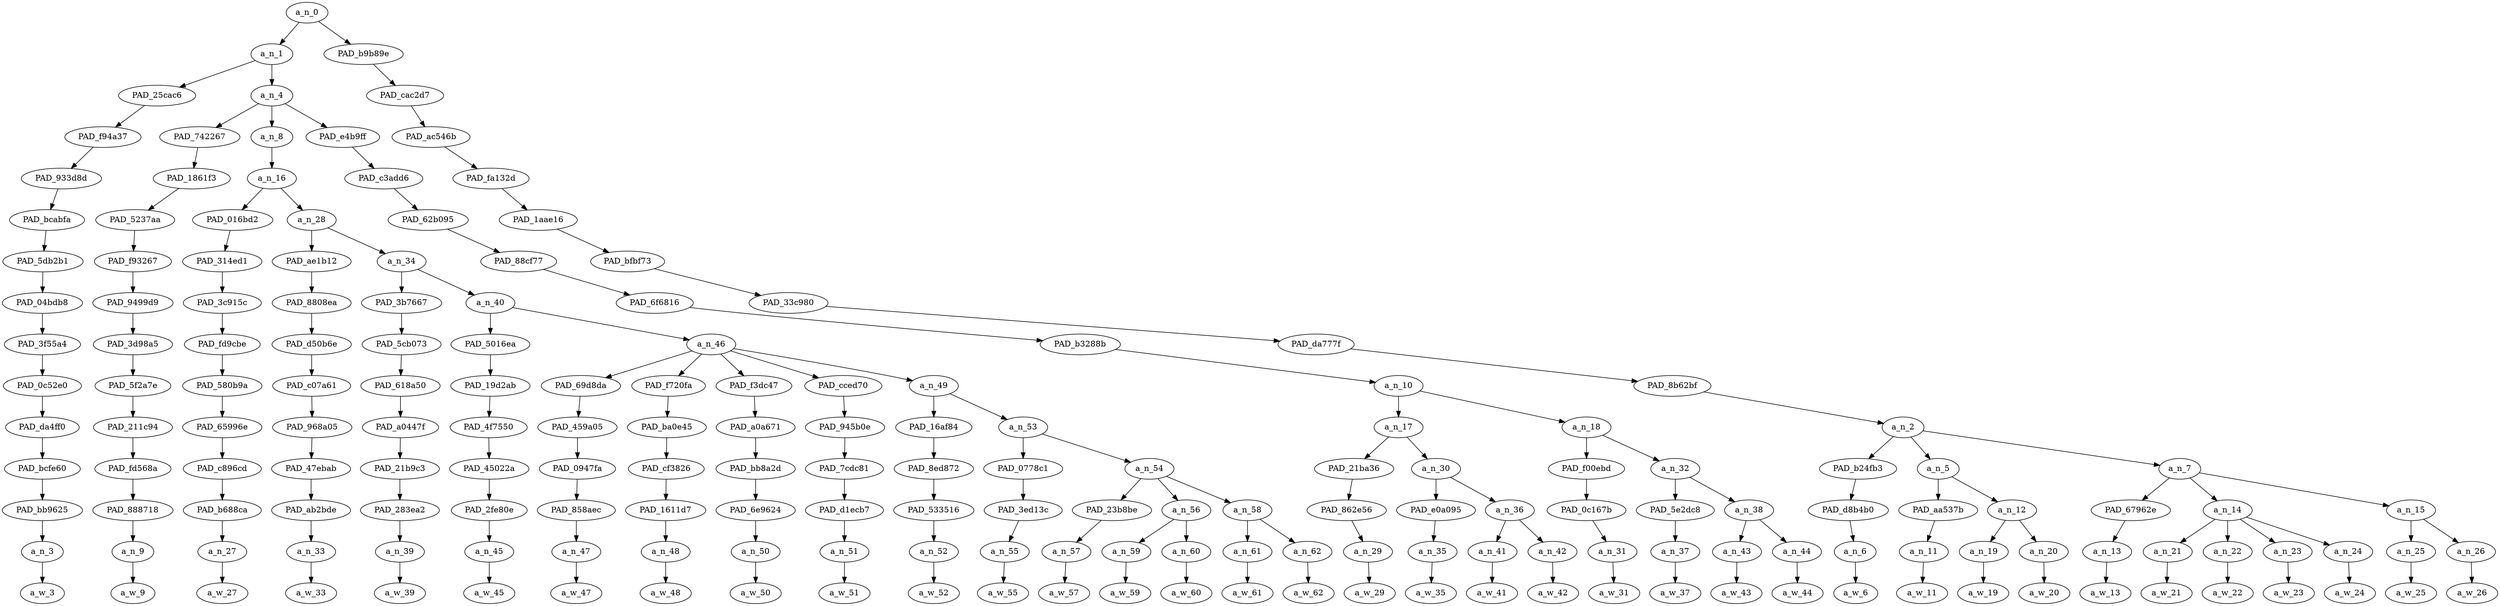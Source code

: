 strict digraph "" {
	a_n_0	[div_dir=1,
		index=0,
		level=14,
		pos="17.412413194444447,14!",
		text_span="[0, 1, 2, 3, 4, 5, 6, 7, 8, 9, 10, 11, 12, 13, 14, 15, 16, 17, 18, 19, 20, 21, 22, 23, 24, 25, 26, 27, 28, 29, 30, 31, 32, 33, 34, \
35]",
		value=1.00000002];
	a_n_1	[div_dir=1,
		index=0,
		level=13,
		pos="6.352604166666667,13!",
		text_span="[0, 1, 2, 3, 4, 5, 6, 7, 8, 9, 10, 11, 12, 13, 14, 15, 16, 17, 18, 19, 20, 21, 22, 23, 24]",
		value=0.70367562];
	a_n_0 -> a_n_1;
	PAD_b9b89e	[div_dir=1,
		index=1,
		level=13,
		pos="28.472222222222225,13!",
		text_span="[25, 26, 27, 28, 29, 30, 31, 32, 33, 34, 35]",
		value=0.29600086];
	a_n_0 -> PAD_b9b89e;
	PAD_25cac6	[div_dir=1,
		index=0,
		level=12,
		pos="0.0,12!",
		text_span="[0]",
		value=0.10280701];
	a_n_1 -> PAD_25cac6;
	a_n_4	[div_dir=1,
		index=1,
		level=12,
		pos="12.705208333333333,12!",
		text_span="[1, 2, 3, 4, 5, 6, 7, 8, 9, 10, 11, 12, 13, 14, 15, 16, 17, 18, 19, 20, 21, 22, 23, 24]",
		value=0.60068028];
	a_n_1 -> a_n_4;
	PAD_f94a37	[div_dir=1,
		index=0,
		level=11,
		pos="0.0,11!",
		text_span="[0]",
		value=0.10280701];
	PAD_25cac6 -> PAD_f94a37;
	PAD_933d8d	[div_dir=1,
		index=0,
		level=10,
		pos="0.0,10!",
		text_span="[0]",
		value=0.10280701];
	PAD_f94a37 -> PAD_933d8d;
	PAD_bcabfa	[div_dir=1,
		index=0,
		level=9,
		pos="0.0,9!",
		text_span="[0]",
		value=0.10280701];
	PAD_933d8d -> PAD_bcabfa;
	PAD_5db2b1	[div_dir=1,
		index=0,
		level=8,
		pos="0.0,8!",
		text_span="[0]",
		value=0.10280701];
	PAD_bcabfa -> PAD_5db2b1;
	PAD_04bdb8	[div_dir=1,
		index=0,
		level=7,
		pos="0.0,7!",
		text_span="[0]",
		value=0.10280701];
	PAD_5db2b1 -> PAD_04bdb8;
	PAD_3f55a4	[div_dir=1,
		index=0,
		level=6,
		pos="0.0,6!",
		text_span="[0]",
		value=0.10280701];
	PAD_04bdb8 -> PAD_3f55a4;
	PAD_0c52e0	[div_dir=1,
		index=0,
		level=5,
		pos="0.0,5!",
		text_span="[0]",
		value=0.10280701];
	PAD_3f55a4 -> PAD_0c52e0;
	PAD_da4ff0	[div_dir=1,
		index=0,
		level=4,
		pos="0.0,4!",
		text_span="[0]",
		value=0.10280701];
	PAD_0c52e0 -> PAD_da4ff0;
	PAD_bcfe60	[div_dir=1,
		index=0,
		level=3,
		pos="0.0,3!",
		text_span="[0]",
		value=0.10280701];
	PAD_da4ff0 -> PAD_bcfe60;
	PAD_bb9625	[div_dir=1,
		index=0,
		level=2,
		pos="0.0,2!",
		text_span="[0]",
		value=0.10280701];
	PAD_bcfe60 -> PAD_bb9625;
	a_n_3	[div_dir=1,
		index=0,
		level=1,
		pos="0.0,1!",
		text_span="[0]",
		value=0.10280701];
	PAD_bb9625 -> a_n_3;
	a_w_3	[div_dir=0,
		index=0,
		level=0,
		pos="0,0!",
		text_span="[0]",
		value=jim_jordan];
	a_n_3 -> a_w_3;
	PAD_742267	[div_dir=-1,
		index=2,
		level=11,
		pos="16.0,11!",
		text_span="[16]",
		value=0.01752862];
	a_n_4 -> PAD_742267;
	a_n_8	[div_dir=1,
		index=1,
		level=11,
		pos="2.240625,11!",
		text_span="[1, 2, 3, 4, 5, 6, 7, 8, 9, 10, 11, 12, 13, 14, 15]",
		value=0.26617189];
	a_n_4 -> a_n_8;
	PAD_e4b9ff	[div_dir=1,
		index=3,
		level=11,
		pos="19.875,11!",
		text_span="[17, 18, 19, 20, 21, 22, 23, 24]",
		value=0.31689434];
	a_n_4 -> PAD_e4b9ff;
	PAD_1861f3	[div_dir=-1,
		index=2,
		level=10,
		pos="16.0,10!",
		text_span="[16]",
		value=0.01752862];
	PAD_742267 -> PAD_1861f3;
	PAD_5237aa	[div_dir=-1,
		index=3,
		level=9,
		pos="16.0,9!",
		text_span="[16]",
		value=0.01752862];
	PAD_1861f3 -> PAD_5237aa;
	PAD_f93267	[div_dir=-1,
		index=4,
		level=8,
		pos="16.0,8!",
		text_span="[16]",
		value=0.01752862];
	PAD_5237aa -> PAD_f93267;
	PAD_9499d9	[div_dir=-1,
		index=5,
		level=7,
		pos="16.0,7!",
		text_span="[16]",
		value=0.01752862];
	PAD_f93267 -> PAD_9499d9;
	PAD_3d98a5	[div_dir=-1,
		index=6,
		level=6,
		pos="16.0,6!",
		text_span="[16]",
		value=0.01752862];
	PAD_9499d9 -> PAD_3d98a5;
	PAD_5f2a7e	[div_dir=-1,
		index=10,
		level=5,
		pos="16.0,5!",
		text_span="[16]",
		value=0.01752862];
	PAD_3d98a5 -> PAD_5f2a7e;
	PAD_211c94	[div_dir=-1,
		index=11,
		level=4,
		pos="16.0,4!",
		text_span="[16]",
		value=0.01752862];
	PAD_5f2a7e -> PAD_211c94;
	PAD_fd568a	[div_dir=-1,
		index=12,
		level=3,
		pos="16.0,3!",
		text_span="[16]",
		value=0.01752862];
	PAD_211c94 -> PAD_fd568a;
	PAD_888718	[div_dir=-1,
		index=14,
		level=2,
		pos="16.0,2!",
		text_span="[16]",
		value=0.01752862];
	PAD_fd568a -> PAD_888718;
	a_n_9	[div_dir=-1,
		index=16,
		level=1,
		pos="16.0,1!",
		text_span="[16]",
		value=0.01752862];
	PAD_888718 -> a_n_9;
	a_w_9	[div_dir=0,
		index=16,
		level=0,
		pos="16,0!",
		text_span="[16]",
		value=and1];
	a_n_9 -> a_w_9;
	a_n_16	[div_dir=1,
		index=1,
		level=10,
		pos="2.240625,10!",
		text_span="[1, 2, 3, 4, 5, 6, 7, 8, 9, 10, 11, 12, 13, 14, 15]",
		value=0.26611653];
	a_n_8 -> a_n_16;
	PAD_016bd2	[div_dir=1,
		index=1,
		level=9,
		pos="1.0,9!",
		text_span="[1]",
		value=0.01580220];
	a_n_16 -> PAD_016bd2;
	a_n_28	[div_dir=1,
		index=2,
		level=9,
		pos="3.48125,9!",
		text_span="[2, 3, 4, 5, 6, 7, 8, 9, 10, 11, 12, 13, 14, 15]",
		value=0.25025896];
	a_n_16 -> a_n_28;
	PAD_314ed1	[div_dir=1,
		index=1,
		level=8,
		pos="1.0,8!",
		text_span="[1]",
		value=0.01580220];
	PAD_016bd2 -> PAD_314ed1;
	PAD_3c915c	[div_dir=1,
		index=1,
		level=7,
		pos="1.0,7!",
		text_span="[1]",
		value=0.01580220];
	PAD_314ed1 -> PAD_3c915c;
	PAD_fd9cbe	[div_dir=1,
		index=1,
		level=6,
		pos="1.0,6!",
		text_span="[1]",
		value=0.01580220];
	PAD_3c915c -> PAD_fd9cbe;
	PAD_580b9a	[div_dir=1,
		index=1,
		level=5,
		pos="1.0,5!",
		text_span="[1]",
		value=0.01580220];
	PAD_fd9cbe -> PAD_580b9a;
	PAD_65996e	[div_dir=1,
		index=1,
		level=4,
		pos="1.0,4!",
		text_span="[1]",
		value=0.01580220];
	PAD_580b9a -> PAD_65996e;
	PAD_c896cd	[div_dir=1,
		index=1,
		level=3,
		pos="1.0,3!",
		text_span="[1]",
		value=0.01580220];
	PAD_65996e -> PAD_c896cd;
	PAD_b688ca	[div_dir=1,
		index=1,
		level=2,
		pos="1.0,2!",
		text_span="[1]",
		value=0.01580220];
	PAD_c896cd -> PAD_b688ca;
	a_n_27	[div_dir=1,
		index=1,
		level=1,
		pos="1.0,1!",
		text_span="[1]",
		value=0.01580220];
	PAD_b688ca -> a_n_27;
	a_w_27	[div_dir=0,
		index=1,
		level=0,
		pos="1,0!",
		text_span="[1]",
		value=we];
	a_n_27 -> a_w_27;
	PAD_ae1b12	[div_dir=1,
		index=2,
		level=8,
		pos="2.0,8!",
		text_span="[2]",
		value=0.01552136];
	a_n_28 -> PAD_ae1b12;
	a_n_34	[div_dir=1,
		index=3,
		level=8,
		pos="4.9625,8!",
		text_span="[3, 4, 5, 6, 7, 8, 9, 10, 11, 12, 13, 14, 15]",
		value=0.23471006];
	a_n_28 -> a_n_34;
	PAD_8808ea	[div_dir=1,
		index=2,
		level=7,
		pos="2.0,7!",
		text_span="[2]",
		value=0.01552136];
	PAD_ae1b12 -> PAD_8808ea;
	PAD_d50b6e	[div_dir=1,
		index=2,
		level=6,
		pos="2.0,6!",
		text_span="[2]",
		value=0.01552136];
	PAD_8808ea -> PAD_d50b6e;
	PAD_c07a61	[div_dir=1,
		index=2,
		level=5,
		pos="2.0,5!",
		text_span="[2]",
		value=0.01552136];
	PAD_d50b6e -> PAD_c07a61;
	PAD_968a05	[div_dir=1,
		index=2,
		level=4,
		pos="2.0,4!",
		text_span="[2]",
		value=0.01552136];
	PAD_c07a61 -> PAD_968a05;
	PAD_47ebab	[div_dir=1,
		index=2,
		level=3,
		pos="2.0,3!",
		text_span="[2]",
		value=0.01552136];
	PAD_968a05 -> PAD_47ebab;
	PAD_ab2bde	[div_dir=1,
		index=2,
		level=2,
		pos="2.0,2!",
		text_span="[2]",
		value=0.01552136];
	PAD_47ebab -> PAD_ab2bde;
	a_n_33	[div_dir=1,
		index=2,
		level=1,
		pos="2.0,1!",
		text_span="[2]",
		value=0.01552136];
	PAD_ab2bde -> a_n_33;
	a_w_33	[div_dir=0,
		index=2,
		level=0,
		pos="2,0!",
		text_span="[2]",
		value=want];
	a_n_33 -> a_w_33;
	PAD_3b7667	[div_dir=-1,
		index=3,
		level=7,
		pos="3.0,7!",
		text_span="[3]",
		value=0.04781201];
	a_n_34 -> PAD_3b7667;
	a_n_40	[div_dir=1,
		index=4,
		level=7,
		pos="6.925,7!",
		text_span="[4, 5, 6, 7, 8, 9, 10, 11, 12, 13, 14, 15]",
		value=0.18689545];
	a_n_34 -> a_n_40;
	PAD_5cb073	[div_dir=-1,
		index=3,
		level=6,
		pos="3.0,6!",
		text_span="[3]",
		value=0.04781201];
	PAD_3b7667 -> PAD_5cb073;
	PAD_618a50	[div_dir=-1,
		index=3,
		level=5,
		pos="3.0,5!",
		text_span="[3]",
		value=0.04781201];
	PAD_5cb073 -> PAD_618a50;
	PAD_a0447f	[div_dir=-1,
		index=3,
		level=4,
		pos="3.0,4!",
		text_span="[3]",
		value=0.04781201];
	PAD_618a50 -> PAD_a0447f;
	PAD_21b9c3	[div_dir=-1,
		index=3,
		level=3,
		pos="3.0,3!",
		text_span="[3]",
		value=0.04781201];
	PAD_a0447f -> PAD_21b9c3;
	PAD_283ea2	[div_dir=-1,
		index=3,
		level=2,
		pos="3.0,2!",
		text_span="[3]",
		value=0.04781201];
	PAD_21b9c3 -> PAD_283ea2;
	a_n_39	[div_dir=-1,
		index=3,
		level=1,
		pos="3.0,1!",
		text_span="[3]",
		value=0.04781201];
	PAD_283ea2 -> a_n_39;
	a_w_39	[div_dir=0,
		index=3,
		level=0,
		pos="3,0!",
		text_span="[3]",
		value=premiums];
	a_n_39 -> a_w_39;
	PAD_5016ea	[div_dir=1,
		index=4,
		level=6,
		pos="4.0,6!",
		text_span="[4]",
		value=0.01126006];
	a_n_40 -> PAD_5016ea;
	a_n_46	[div_dir=1,
		index=5,
		level=6,
		pos="9.85,6!",
		text_span="[5, 6, 7, 8, 9, 10, 11, 12, 13, 14, 15]",
		value=0.17559603];
	a_n_40 -> a_n_46;
	PAD_19d2ab	[div_dir=1,
		index=4,
		level=5,
		pos="4.0,5!",
		text_span="[4]",
		value=0.01126006];
	PAD_5016ea -> PAD_19d2ab;
	PAD_4f7550	[div_dir=1,
		index=4,
		level=4,
		pos="4.0,4!",
		text_span="[4]",
		value=0.01126006];
	PAD_19d2ab -> PAD_4f7550;
	PAD_45022a	[div_dir=1,
		index=4,
		level=3,
		pos="4.0,3!",
		text_span="[4]",
		value=0.01126006];
	PAD_4f7550 -> PAD_45022a;
	PAD_2fe80e	[div_dir=1,
		index=4,
		level=2,
		pos="4.0,2!",
		text_span="[4]",
		value=0.01126006];
	PAD_45022a -> PAD_2fe80e;
	a_n_45	[div_dir=1,
		index=4,
		level=1,
		pos="4.0,1!",
		text_span="[4]",
		value=0.01126006];
	PAD_2fe80e -> a_n_45;
	a_w_45	[div_dir=0,
		index=4,
		level=0,
		pos="4,0!",
		text_span="[4]",
		value=to];
	a_n_45 -> a_w_45;
	PAD_69d8da	[div_dir=-1,
		index=5,
		level=5,
		pos="5.0,5!",
		text_span="[5]",
		value=0.01089744];
	a_n_46 -> PAD_69d8da;
	PAD_f720fa	[div_dir=1,
		index=6,
		level=5,
		pos="6.0,5!",
		text_span="[6]",
		value=0.01251829];
	a_n_46 -> PAD_f720fa;
	PAD_f3dc47	[div_dir=-1,
		index=8,
		level=5,
		pos="14.0,5!",
		text_span="[14]",
		value=0.02088928];
	a_n_46 -> PAD_f3dc47;
	PAD_cced70	[div_dir=1,
		index=9,
		level=5,
		pos="15.0,5!",
		text_span="[15]",
		value=0.01614344];
	a_n_46 -> PAD_cced70;
	a_n_49	[div_dir=1,
		index=7,
		level=5,
		pos="9.25,5!",
		text_span="[7, 8, 9, 10, 11, 12, 13]",
		value=0.11512004];
	a_n_46 -> a_n_49;
	PAD_459a05	[div_dir=-1,
		index=5,
		level=4,
		pos="5.0,4!",
		text_span="[5]",
		value=0.01089744];
	PAD_69d8da -> PAD_459a05;
	PAD_0947fa	[div_dir=-1,
		index=5,
		level=3,
		pos="5.0,3!",
		text_span="[5]",
		value=0.01089744];
	PAD_459a05 -> PAD_0947fa;
	PAD_858aec	[div_dir=-1,
		index=5,
		level=2,
		pos="5.0,2!",
		text_span="[5]",
		value=0.01089744];
	PAD_0947fa -> PAD_858aec;
	a_n_47	[div_dir=-1,
		index=5,
		level=1,
		pos="5.0,1!",
		text_span="[5]",
		value=0.01089744];
	PAD_858aec -> a_n_47;
	a_w_47	[div_dir=0,
		index=5,
		level=0,
		pos="5,0!",
		text_span="[5]",
		value=come];
	a_n_47 -> a_w_47;
	PAD_ba0e45	[div_dir=1,
		index=6,
		level=4,
		pos="6.0,4!",
		text_span="[6]",
		value=0.01251829];
	PAD_f720fa -> PAD_ba0e45;
	PAD_cf3826	[div_dir=1,
		index=6,
		level=3,
		pos="6.0,3!",
		text_span="[6]",
		value=0.01251829];
	PAD_ba0e45 -> PAD_cf3826;
	PAD_1611d7	[div_dir=1,
		index=6,
		level=2,
		pos="6.0,2!",
		text_span="[6]",
		value=0.01251829];
	PAD_cf3826 -> PAD_1611d7;
	a_n_48	[div_dir=1,
		index=6,
		level=1,
		pos="6.0,1!",
		text_span="[6]",
		value=0.01251829];
	PAD_1611d7 -> a_n_48;
	a_w_48	[div_dir=0,
		index=6,
		level=0,
		pos="6,0!",
		text_span="[6]",
		value=down];
	a_n_48 -> a_w_48;
	PAD_a0a671	[div_dir=-1,
		index=9,
		level=4,
		pos="14.0,4!",
		text_span="[14]",
		value=0.02088928];
	PAD_f3dc47 -> PAD_a0a671;
	PAD_bb8a2d	[div_dir=-1,
		index=10,
		level=3,
		pos="14.0,3!",
		text_span="[14]",
		value=0.02088928];
	PAD_a0a671 -> PAD_bb8a2d;
	PAD_6e9624	[div_dir=-1,
		index=12,
		level=2,
		pos="14.0,2!",
		text_span="[14]",
		value=0.02088928];
	PAD_bb8a2d -> PAD_6e9624;
	a_n_50	[div_dir=-1,
		index=14,
		level=1,
		pos="14.0,1!",
		text_span="[14]",
		value=0.02088928];
	PAD_6e9624 -> a_n_50;
	a_w_50	[div_dir=0,
		index=14,
		level=0,
		pos="14,0!",
		text_span="[14]",
		value=me];
	a_n_50 -> a_w_50;
	PAD_945b0e	[div_dir=1,
		index=10,
		level=4,
		pos="15.0,4!",
		text_span="[15]",
		value=0.01614344];
	PAD_cced70 -> PAD_945b0e;
	PAD_7cdc81	[div_dir=1,
		index=11,
		level=3,
		pos="15.0,3!",
		text_span="[15]",
		value=0.01614344];
	PAD_945b0e -> PAD_7cdc81;
	PAD_d1ecb7	[div_dir=1,
		index=13,
		level=2,
		pos="15.0,2!",
		text_span="[15]",
		value=0.01614344];
	PAD_7cdc81 -> PAD_d1ecb7;
	a_n_51	[div_dir=1,
		index=15,
		level=1,
		pos="15.0,1!",
		text_span="[15]",
		value=0.01614344];
	PAD_d1ecb7 -> a_n_51;
	a_w_51	[div_dir=0,
		index=15,
		level=0,
		pos="15,0!",
		text_span="[15]",
		value=too];
	a_n_51 -> a_w_51;
	PAD_16af84	[div_dir=1,
		index=7,
		level=4,
		pos="7.0,4!",
		text_span="[7]",
		value=0.01141046];
	a_n_49 -> PAD_16af84;
	a_n_53	[div_dir=1,
		index=8,
		level=4,
		pos="11.5,4!",
		text_span="[8, 9, 10, 11, 12, 13]",
		value=0.10365624];
	a_n_49 -> a_n_53;
	PAD_8ed872	[div_dir=1,
		index=7,
		level=3,
		pos="7.0,3!",
		text_span="[7]",
		value=0.01141046];
	PAD_16af84 -> PAD_8ed872;
	PAD_533516	[div_dir=1,
		index=7,
		level=2,
		pos="7.0,2!",
		text_span="[7]",
		value=0.01141046];
	PAD_8ed872 -> PAD_533516;
	a_n_52	[div_dir=1,
		index=7,
		level=1,
		pos="7.0,1!",
		text_span="[7]",
		value=0.01141046];
	PAD_533516 -> a_n_52;
	a_w_52	[div_dir=0,
		index=7,
		level=0,
		pos="7,0!",
		text_span="[7]",
		value=for];
	a_n_52 -> a_w_52;
	PAD_0778c1	[div_dir=1,
		index=9,
		level=3,
		pos="13.0,3!",
		text_span="[13]",
		value=0.02947964];
	a_n_53 -> PAD_0778c1;
	a_n_54	[div_dir=-1,
		index=8,
		level=3,
		pos="10.0,3!",
		text_span="[8, 9, 10, 11, 12]",
		value=0.07412614];
	a_n_53 -> a_n_54;
	PAD_3ed13c	[div_dir=1,
		index=11,
		level=2,
		pos="13.0,2!",
		text_span="[13]",
		value=0.02947964];
	PAD_0778c1 -> PAD_3ed13c;
	a_n_55	[div_dir=1,
		index=13,
		level=1,
		pos="13.0,1!",
		text_span="[13]",
		value=0.02947964];
	PAD_3ed13c -> a_n_55;
	a_w_55	[div_dir=0,
		index=13,
		level=0,
		pos="13,0!",
		text_span="[13]",
		value=families];
	a_n_55 -> a_w_55;
	PAD_23b8be	[div_dir=-1,
		index=9,
		level=2,
		pos="10.0,2!",
		text_span="[10]",
		value=0.01271553];
	a_n_54 -> PAD_23b8be;
	a_n_56	[div_dir=-1,
		index=8,
		level=2,
		pos="8.5,2!",
		text_span="[8, 9]",
		value=0.02970488];
	a_n_54 -> a_n_56;
	a_n_58	[div_dir=1,
		index=10,
		level=2,
		pos="11.5,2!",
		text_span="[11, 12]",
		value=0.03166369];
	a_n_54 -> a_n_58;
	a_n_57	[div_dir=-1,
		index=10,
		level=1,
		pos="10.0,1!",
		text_span="[10]",
		value=0.01271553];
	PAD_23b8be -> a_n_57;
	a_w_57	[div_dir=0,
		index=10,
		level=0,
		pos="10,0!",
		text_span="[10]",
		value=and];
	a_n_57 -> a_w_57;
	a_n_59	[div_dir=-1,
		index=8,
		level=1,
		pos="8.0,1!",
		text_span="[8]",
		value=0.01540968];
	a_n_56 -> a_n_59;
	a_n_60	[div_dir=-1,
		index=9,
		level=1,
		pos="9.0,1!",
		text_span="[9]",
		value=0.01424817];
	a_n_56 -> a_n_60;
	a_w_59	[div_dir=0,
		index=8,
		level=0,
		pos="8,0!",
		text_span="[8]",
		value=middle];
	a_n_59 -> a_w_59;
	a_w_60	[div_dir=0,
		index=9,
		level=0,
		pos="9,0!",
		text_span="[9]",
		value=class];
	a_n_60 -> a_w_60;
	a_n_61	[div_dir=-1,
		index=11,
		level=1,
		pos="11.0,1!",
		text_span="[11]",
		value=0.01541249];
	a_n_58 -> a_n_61;
	a_n_62	[div_dir=1,
		index=12,
		level=1,
		pos="12.0,1!",
		text_span="[12]",
		value=0.01624665];
	a_n_58 -> a_n_62;
	a_w_61	[div_dir=0,
		index=11,
		level=0,
		pos="11,0!",
		text_span="[11]",
		value=working];
	a_n_61 -> a_w_61;
	a_w_62	[div_dir=0,
		index=12,
		level=0,
		pos="12,0!",
		text_span="[12]",
		value=class1];
	a_n_62 -> a_w_62;
	PAD_c3add6	[div_dir=1,
		index=3,
		level=10,
		pos="19.875,10!",
		text_span="[17, 18, 19, 20, 21, 22, 23, 24]",
		value=0.31689434];
	PAD_e4b9ff -> PAD_c3add6;
	PAD_62b095	[div_dir=1,
		index=4,
		level=9,
		pos="19.875,9!",
		text_span="[17, 18, 19, 20, 21, 22, 23, 24]",
		value=0.31689434];
	PAD_c3add6 -> PAD_62b095;
	PAD_88cf77	[div_dir=1,
		index=5,
		level=8,
		pos="19.875,8!",
		text_span="[17, 18, 19, 20, 21, 22, 23, 24]",
		value=0.31689434];
	PAD_62b095 -> PAD_88cf77;
	PAD_6f6816	[div_dir=1,
		index=6,
		level=7,
		pos="19.875,7!",
		text_span="[17, 18, 19, 20, 21, 22, 23, 24]",
		value=0.31689434];
	PAD_88cf77 -> PAD_6f6816;
	PAD_b3288b	[div_dir=1,
		index=7,
		level=6,
		pos="19.875,6!",
		text_span="[17, 18, 19, 20, 21, 22, 23, 24]",
		value=0.31689434];
	PAD_6f6816 -> PAD_b3288b;
	a_n_10	[div_dir=1,
		index=11,
		level=5,
		pos="19.875,5!",
		text_span="[17, 18, 19, 20, 21, 22, 23, 24]",
		value=0.31689434];
	PAD_b3288b -> a_n_10;
	a_n_17	[div_dir=1,
		index=12,
		level=4,
		pos="17.875,4!",
		text_span="[17, 18, 19, 20]",
		value=0.23652151];
	a_n_10 -> a_n_17;
	a_n_18	[div_dir=1,
		index=13,
		level=4,
		pos="21.875,4!",
		text_span="[21, 22, 23, 24]",
		value=0.08027636];
	a_n_10 -> a_n_18;
	PAD_21ba36	[div_dir=1,
		index=13,
		level=3,
		pos="17.0,3!",
		text_span="[17]",
		value=0.07234244];
	a_n_17 -> PAD_21ba36;
	a_n_30	[div_dir=1,
		index=14,
		level=3,
		pos="18.75,3!",
		text_span="[18, 19, 20]",
		value=0.16409906];
	a_n_17 -> a_n_30;
	PAD_862e56	[div_dir=1,
		index=15,
		level=2,
		pos="17.0,2!",
		text_span="[17]",
		value=0.07234244];
	PAD_21ba36 -> PAD_862e56;
	a_n_29	[div_dir=1,
		index=17,
		level=1,
		pos="17.0,1!",
		text_span="[17]",
		value=0.07234244];
	PAD_862e56 -> a_n_29;
	a_w_29	[div_dir=0,
		index=17,
		level=0,
		pos="17,0!",
		text_span="[17]",
		value=illegals];
	a_n_29 -> a_w_29;
	PAD_e0a095	[div_dir=1,
		index=16,
		level=2,
		pos="18.0,2!",
		text_span="[18]",
		value=0.02161605];
	a_n_30 -> PAD_e0a095;
	a_n_36	[div_dir=1,
		index=17,
		level=2,
		pos="19.5,2!",
		text_span="[19, 20]",
		value=0.14240340];
	a_n_30 -> a_n_36;
	a_n_35	[div_dir=1,
		index=18,
		level=1,
		pos="18.0,1!",
		text_span="[18]",
		value=0.02161605];
	PAD_e0a095 -> a_n_35;
	a_w_35	[div_dir=0,
		index=18,
		level=0,
		pos="18,0!",
		text_span="[18]",
		value=out];
	a_n_35 -> a_w_35;
	a_n_41	[div_dir=-1,
		index=19,
		level=1,
		pos="19.0,1!",
		text_span="[19]",
		value=0.05368735];
	a_n_36 -> a_n_41;
	a_n_42	[div_dir=1,
		index=20,
		level=1,
		pos="20.0,1!",
		text_span="[20]",
		value=0.08864217];
	a_n_36 -> a_n_42;
	a_w_41	[div_dir=0,
		index=19,
		level=0,
		pos="19,0!",
		text_span="[19]",
		value=welfare];
	a_n_41 -> a_w_41;
	a_w_42	[div_dir=0,
		index=20,
		level=0,
		pos="20,0!",
		text_span="[20]",
		value=bums];
	a_n_42 -> a_w_42;
	PAD_f00ebd	[div_dir=1,
		index=15,
		level=3,
		pos="21.0,3!",
		text_span="[21]",
		value=0.01670773];
	a_n_18 -> PAD_f00ebd;
	a_n_32	[div_dir=1,
		index=16,
		level=3,
		pos="22.75,3!",
		text_span="[22, 23, 24]",
		value=0.06351297];
	a_n_18 -> a_n_32;
	PAD_0c167b	[div_dir=1,
		index=18,
		level=2,
		pos="21.0,2!",
		text_span="[21]",
		value=0.01670773];
	PAD_f00ebd -> PAD_0c167b;
	a_n_31	[div_dir=1,
		index=21,
		level=1,
		pos="21.0,1!",
		text_span="[21]",
		value=0.01670773];
	PAD_0c167b -> a_n_31;
	a_w_31	[div_dir=0,
		index=21,
		level=0,
		pos="21,0!",
		text_span="[21]",
		value=get];
	a_n_31 -> a_w_31;
	PAD_5e2dc8	[div_dir=1,
		index=19,
		level=2,
		pos="22.0,2!",
		text_span="[22]",
		value=0.01461139];
	a_n_32 -> PAD_5e2dc8;
	a_n_38	[div_dir=1,
		index=20,
		level=2,
		pos="23.5,2!",
		text_span="[23, 24]",
		value=0.04884169];
	a_n_32 -> a_n_38;
	a_n_37	[div_dir=1,
		index=22,
		level=1,
		pos="22.0,1!",
		text_span="[22]",
		value=0.01461139];
	PAD_5e2dc8 -> a_n_37;
	a_w_37	[div_dir=0,
		index=22,
		level=0,
		pos="22,0!",
		text_span="[22]",
		value=off];
	a_n_37 -> a_w_37;
	a_n_43	[div_dir=1,
		index=23,
		level=1,
		pos="23.0,1!",
		text_span="[23]",
		value=0.01467924];
	a_n_38 -> a_n_43;
	a_n_44	[div_dir=1,
		index=24,
		level=1,
		pos="24.0,1!",
		text_span="[24]",
		value=0.03411926];
	a_n_38 -> a_n_44;
	a_w_43	[div_dir=0,
		index=23,
		level=0,
		pos="23,0!",
		text_span="[23]",
		value=your];
	a_n_43 -> a_w_43;
	a_w_44	[div_dir=0,
		index=24,
		level=0,
		pos="24,0!",
		text_span="[24]",
		value=asses];
	a_n_44 -> a_w_44;
	PAD_cac2d7	[div_dir=1,
		index=2,
		level=12,
		pos="28.472222222222225,12!",
		text_span="[25, 26, 27, 28, 29, 30, 31, 32, 33, 34, 35]",
		value=0.29600086];
	PAD_b9b89e -> PAD_cac2d7;
	PAD_ac546b	[div_dir=1,
		index=4,
		level=11,
		pos="28.472222222222225,11!",
		text_span="[25, 26, 27, 28, 29, 30, 31, 32, 33, 34, 35]",
		value=0.29600086];
	PAD_cac2d7 -> PAD_ac546b;
	PAD_fa132d	[div_dir=1,
		index=4,
		level=10,
		pos="28.472222222222225,10!",
		text_span="[25, 26, 27, 28, 29, 30, 31, 32, 33, 34, 35]",
		value=0.29600086];
	PAD_ac546b -> PAD_fa132d;
	PAD_1aae16	[div_dir=1,
		index=5,
		level=9,
		pos="28.472222222222225,9!",
		text_span="[25, 26, 27, 28, 29, 30, 31, 32, 33, 34, 35]",
		value=0.29600086];
	PAD_fa132d -> PAD_1aae16;
	PAD_bfbf73	[div_dir=1,
		index=6,
		level=8,
		pos="28.472222222222225,8!",
		text_span="[25, 26, 27, 28, 29, 30, 31, 32, 33, 34, 35]",
		value=0.29600086];
	PAD_1aae16 -> PAD_bfbf73;
	PAD_33c980	[div_dir=1,
		index=7,
		level=7,
		pos="28.472222222222225,7!",
		text_span="[25, 26, 27, 28, 29, 30, 31, 32, 33, 34, 35]",
		value=0.29600086];
	PAD_bfbf73 -> PAD_33c980;
	PAD_da777f	[div_dir=1,
		index=8,
		level=6,
		pos="28.472222222222225,6!",
		text_span="[25, 26, 27, 28, 29, 30, 31, 32, 33, 34, 35]",
		value=0.29600086];
	PAD_33c980 -> PAD_da777f;
	PAD_8b62bf	[div_dir=1,
		index=12,
		level=5,
		pos="28.472222222222225,5!",
		text_span="[25, 26, 27, 28, 29, 30, 31, 32, 33, 34, 35]",
		value=0.29600086];
	PAD_da777f -> PAD_8b62bf;
	a_n_2	[div_dir=1,
		index=14,
		level=4,
		pos="28.472222222222225,4!",
		text_span="[25, 26, 27, 28, 29, 30, 31, 32, 33, 34, 35]",
		value=0.29600086];
	PAD_8b62bf -> a_n_2;
	PAD_b24fb3	[div_dir=-1,
		index=18,
		level=3,
		pos="28.0,3!",
		text_span="[28]",
		value=0.02094145];
	a_n_2 -> PAD_b24fb3;
	a_n_5	[div_dir=1,
		index=17,
		level=3,
		pos="25.75,3!",
		text_span="[25, 26, 27]",
		value=0.06660728];
	a_n_2 -> a_n_5;
	a_n_7	[div_dir=1,
		index=19,
		level=3,
		pos="31.666666666666668,3!",
		text_span="[29, 30, 31, 32, 33, 34, 35]",
		value=0.20813788];
	a_n_2 -> a_n_7;
	PAD_d8b4b0	[div_dir=-1,
		index=23,
		level=2,
		pos="28.0,2!",
		text_span="[28]",
		value=0.02094145];
	PAD_b24fb3 -> PAD_d8b4b0;
	a_n_6	[div_dir=-1,
		index=28,
		level=1,
		pos="28.0,1!",
		text_span="[28]",
		value=0.02094145];
	PAD_d8b4b0 -> a_n_6;
	a_w_6	[div_dir=0,
		index=28,
		level=0,
		pos="28,0!",
		text_span="[28]",
		value=and2];
	a_n_6 -> a_w_6;
	PAD_aa537b	[div_dir=1,
		index=21,
		level=2,
		pos="25.0,2!",
		text_span="[25]",
		value=0.03060892];
	a_n_5 -> PAD_aa537b;
	a_n_12	[div_dir=1,
		index=22,
		level=2,
		pos="26.5,2!",
		text_span="[26, 27]",
		value=0.03590648];
	a_n_5 -> a_n_12;
	a_n_11	[div_dir=1,
		index=25,
		level=1,
		pos="25.0,1!",
		text_span="[25]",
		value=0.03060892];
	PAD_aa537b -> a_n_11;
	a_w_11	[div_dir=0,
		index=25,
		level=0,
		pos="25,0!",
		text_span="[25]",
		value=get1];
	a_n_11 -> a_w_11;
	a_n_19	[div_dir=1,
		index=26,
		level=1,
		pos="26.0,1!",
		text_span="[26]",
		value=0.01763814];
	a_n_12 -> a_n_19;
	a_n_20	[div_dir=1,
		index=27,
		level=1,
		pos="27.0,1!",
		text_span="[27]",
		value=0.01820167];
	a_n_12 -> a_n_20;
	a_w_19	[div_dir=0,
		index=26,
		level=0,
		pos="26,0!",
		text_span="[26]",
		value=a];
	a_n_19 -> a_w_19;
	a_w_20	[div_dir=0,
		index=27,
		level=0,
		pos="27,0!",
		text_span="[27]",
		value=job];
	a_n_20 -> a_w_20;
	PAD_67962e	[div_dir=1,
		index=24,
		level=2,
		pos="29.0,2!",
		text_span="[29]",
		value=0.01593032];
	a_n_7 -> PAD_67962e;
	a_n_14	[div_dir=1,
		index=25,
		level=2,
		pos="31.5,2!",
		text_span="[30, 31, 32, 33]",
		value=0.06704068];
	a_n_7 -> a_n_14;
	a_n_15	[div_dir=1,
		index=26,
		level=2,
		pos="34.5,2!",
		text_span="[34, 35]",
		value=0.12482603];
	a_n_7 -> a_n_15;
	a_n_13	[div_dir=1,
		index=29,
		level=1,
		pos="29.0,1!",
		text_span="[29]",
		value=0.01593032];
	PAD_67962e -> a_n_13;
	a_w_13	[div_dir=0,
		index=29,
		level=0,
		pos="29,0!",
		text_span="[29]",
		value=pay];
	a_n_13 -> a_w_13;
	a_n_21	[div_dir=1,
		index=30,
		level=1,
		pos="30.0,1!",
		text_span="[30]",
		value=0.01304387];
	a_n_14 -> a_n_21;
	a_n_22	[div_dir=-1,
		index=31,
		level=1,
		pos="31.0,1!",
		text_span="[31]",
		value=0.01497516];
	a_n_14 -> a_n_22;
	a_n_23	[div_dir=1,
		index=32,
		level=1,
		pos="32.0,1!",
		text_span="[32]",
		value=0.01715635];
	a_n_14 -> a_n_23;
	a_n_24	[div_dir=1,
		index=33,
		level=1,
		pos="33.0,1!",
		text_span="[33]",
		value=0.02180965];
	a_n_14 -> a_n_24;
	a_w_21	[div_dir=0,
		index=30,
		level=0,
		pos="30,0!",
		text_span="[30]",
		value=your1];
	a_n_21 -> a_w_21;
	a_w_22	[div_dir=0,
		index=31,
		level=0,
		pos="31,0!",
		text_span="[31]",
		value=own];
	a_n_22 -> a_w_22;
	a_w_23	[div_dir=0,
		index=32,
		level=0,
		pos="32,0!",
		text_span="[32]",
		value=damn];
	a_n_23 -> a_w_23;
	a_w_24	[div_dir=0,
		index=33,
		level=0,
		pos="33,0!",
		text_span="[33]",
		value=way];
	a_n_24 -> a_w_24;
	a_n_25	[div_dir=-1,
		index=34,
		level=1,
		pos="34.0,1!",
		text_span="[34]",
		value=0.03154339];
	a_n_15 -> a_n_25;
	a_n_26	[div_dir=1,
		index=35,
		level=1,
		pos="35.0,1!",
		text_span="[35]",
		value=0.09271774];
	a_n_15 -> a_n_26;
	a_w_25	[div_dir=0,
		index=34,
		level=0,
		pos="34,0!",
		text_span="[34]",
		value=no];
	a_n_25 -> a_w_25;
	a_w_26	[div_dir=0,
		index=35,
		level=0,
		pos="35,0!",
		text_span="[35]",
		value=refugees];
	a_n_26 -> a_w_26;
}
